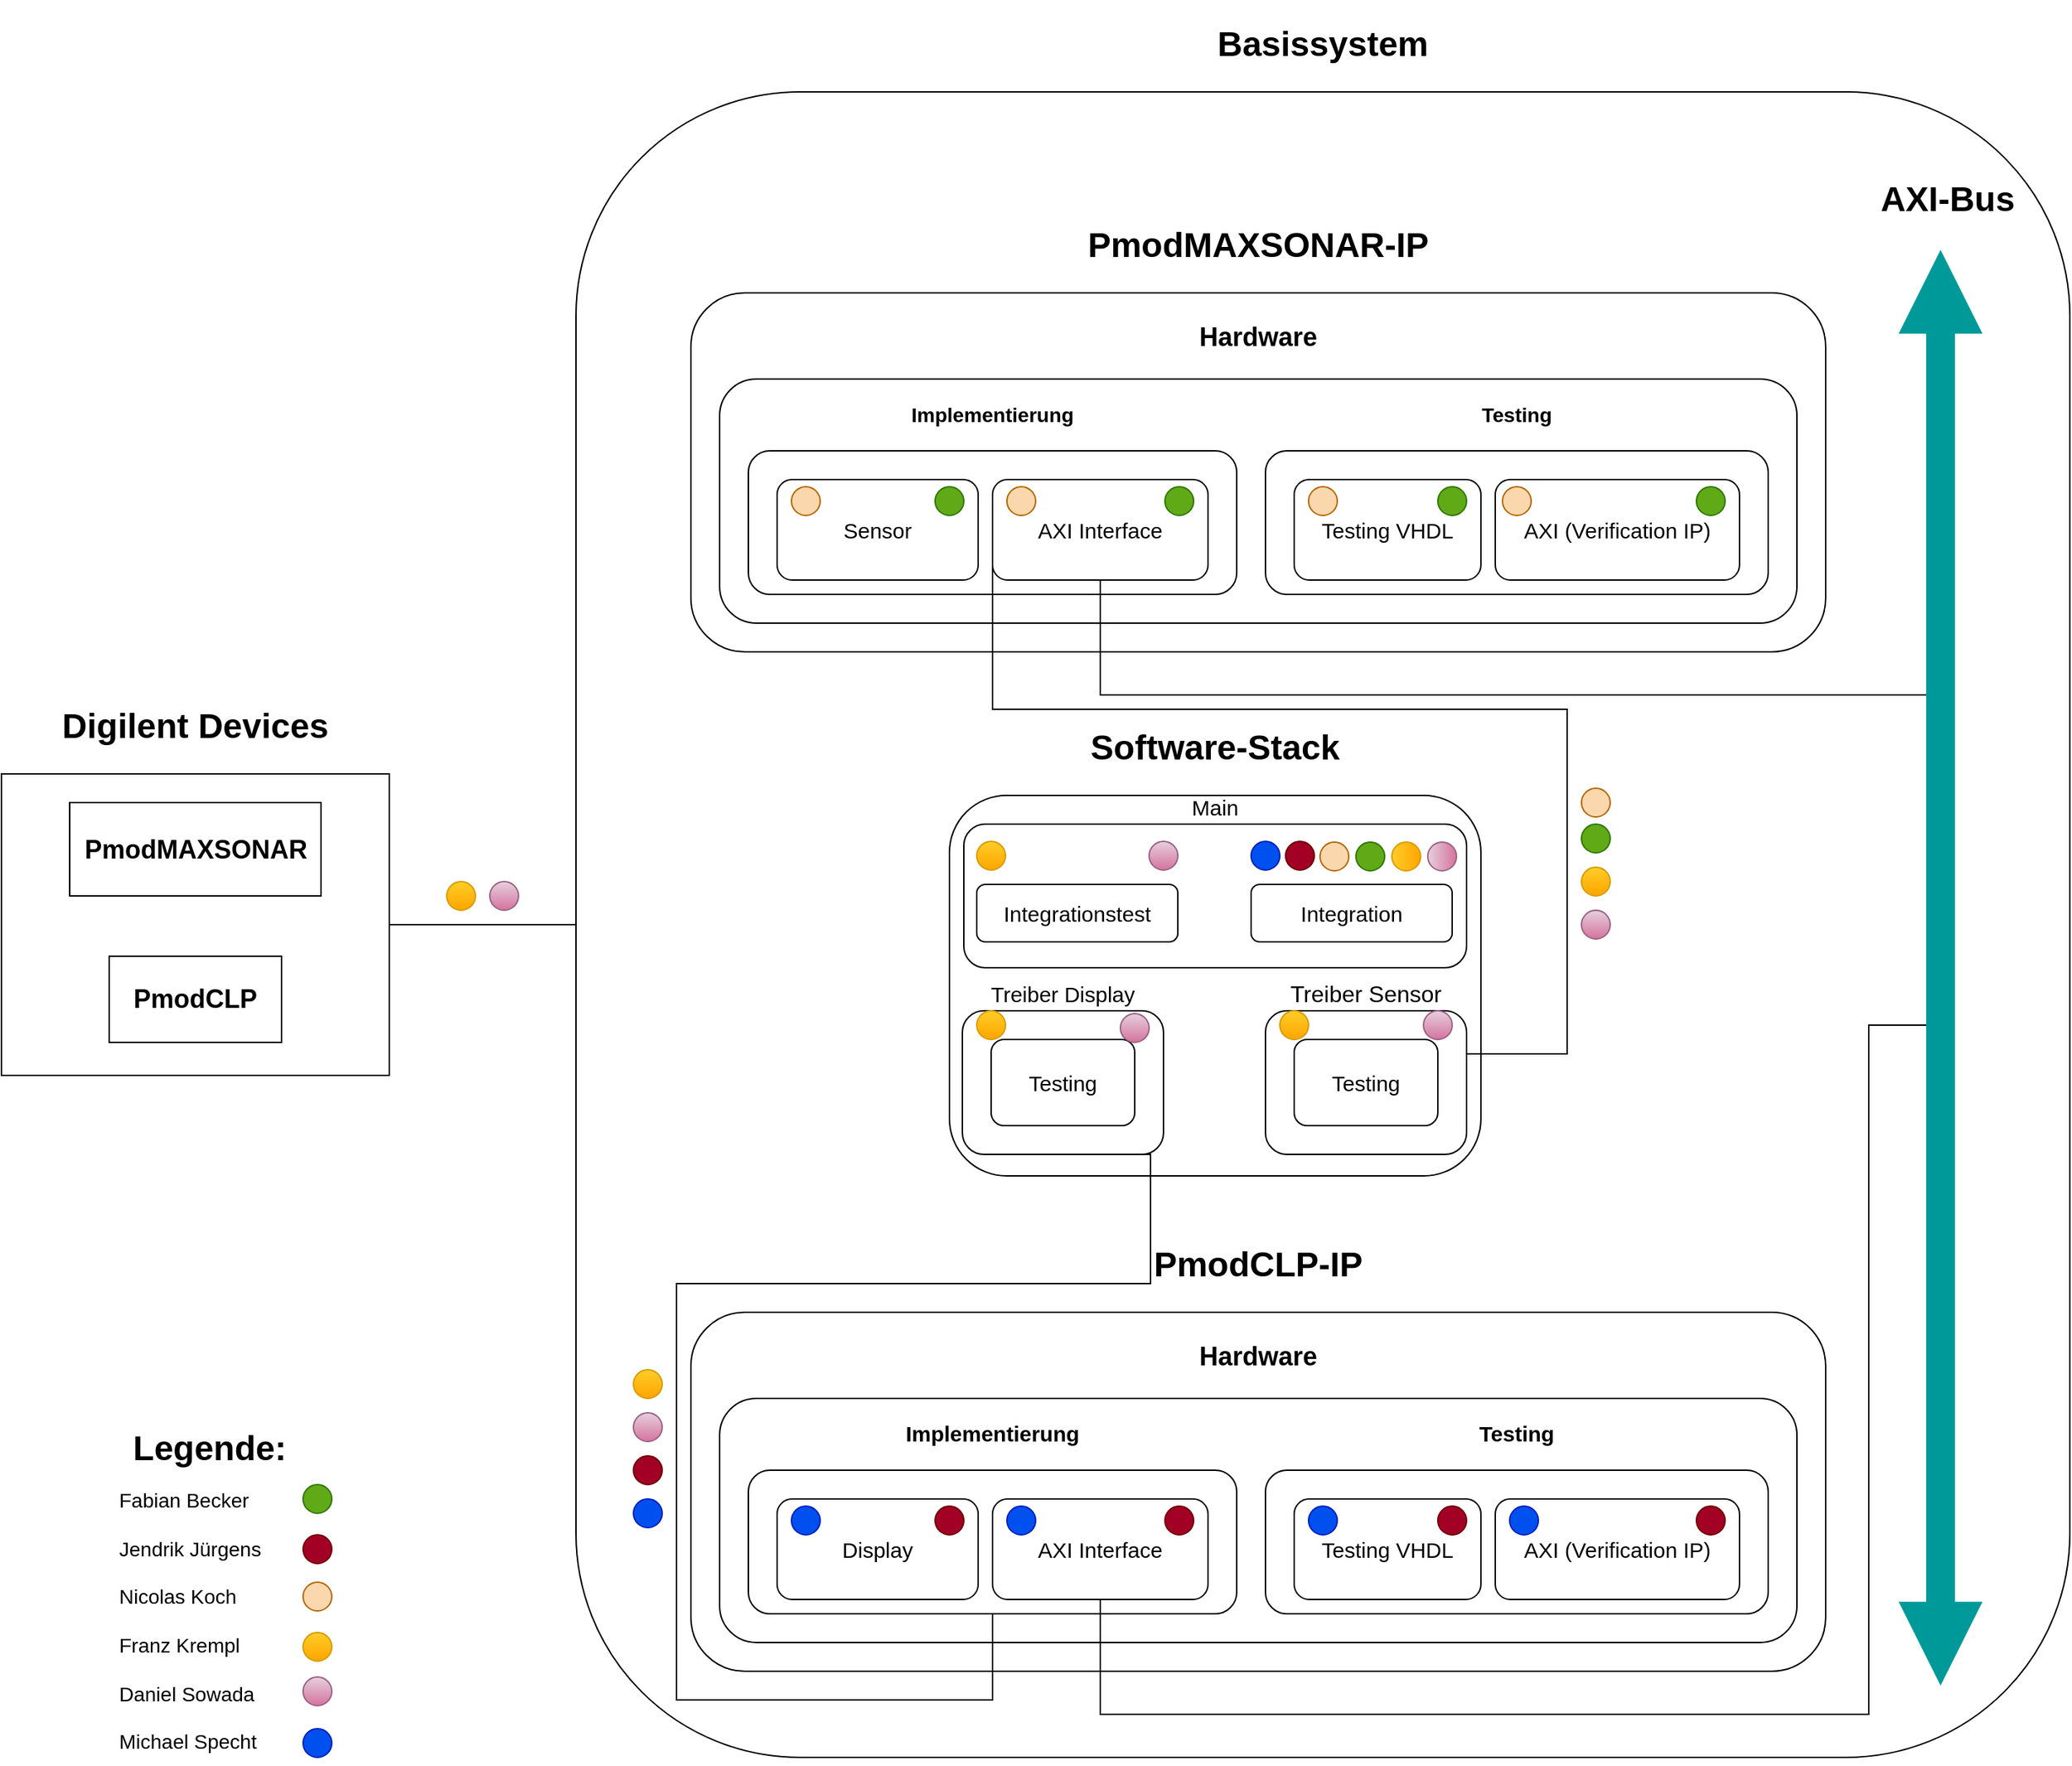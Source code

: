 <mxfile version="27.1.6">
  <diagram name="Page-1" id="QVtazDuoI5XSF_3A5XB0">
    <mxGraphModel dx="1367" dy="380" grid="1" gridSize="10" guides="1" tooltips="1" connect="1" arrows="1" fold="1" page="1" pageScale="1" pageWidth="827" pageHeight="1169" math="0" shadow="0">
      <root>
        <mxCell id="0" />
        <mxCell id="1" parent="0" />
        <mxCell id="eTAbc9eVDj0fqRuowEfN-1" value="&lt;h1&gt;Digilent Devices&lt;/h1&gt;" style="rounded=0;whiteSpace=wrap;html=1;labelPosition=center;verticalLabelPosition=top;align=center;verticalAlign=bottom;" vertex="1" parent="1">
          <mxGeometry x="-320" y="685" width="270" height="210" as="geometry" />
        </mxCell>
        <mxCell id="eTAbc9eVDj0fqRuowEfN-2" value="&lt;h1&gt;Basissystem&lt;/h1&gt;" style="rounded=1;whiteSpace=wrap;html=1;labelPosition=center;verticalLabelPosition=top;align=center;verticalAlign=bottom;" vertex="1" parent="1">
          <mxGeometry x="80" y="210" width="1040" height="1160" as="geometry" />
        </mxCell>
        <mxCell id="eTAbc9eVDj0fqRuowEfN-3" value="&lt;h1&gt;PmodCLP-IP&lt;/h1&gt;" style="rounded=1;whiteSpace=wrap;html=1;align=center;labelPosition=center;verticalLabelPosition=top;verticalAlign=bottom;" vertex="1" parent="1">
          <mxGeometry x="160" y="1060" width="790" height="250" as="geometry" />
        </mxCell>
        <mxCell id="eTAbc9eVDj0fqRuowEfN-4" value="&lt;h2&gt;Hardware&lt;/h2&gt;" style="rounded=1;whiteSpace=wrap;html=1;labelPosition=center;verticalLabelPosition=top;align=center;verticalAlign=bottom;" vertex="1" parent="1">
          <mxGeometry x="180" y="1120" width="750" height="170" as="geometry" />
        </mxCell>
        <mxCell id="eTAbc9eVDj0fqRuowEfN-5" value="&lt;h3&gt;&lt;font style=&quot;font-size: 15px;&quot;&gt;Implementierung&lt;/font&gt;&lt;/h3&gt;" style="rounded=1;whiteSpace=wrap;html=1;labelPosition=center;verticalLabelPosition=top;align=center;verticalAlign=bottom;" vertex="1" parent="1">
          <mxGeometry x="200" y="1170" width="340" height="100" as="geometry" />
        </mxCell>
        <mxCell id="eTAbc9eVDj0fqRuowEfN-6" value="&lt;h3&gt;&lt;font style=&quot;font-size: 15px;&quot;&gt;Testing&lt;/font&gt;&lt;/h3&gt;" style="rounded=1;whiteSpace=wrap;html=1;labelPosition=center;verticalLabelPosition=top;align=center;verticalAlign=bottom;" vertex="1" parent="1">
          <mxGeometry x="560" y="1170" width="350" height="100" as="geometry" />
        </mxCell>
        <mxCell id="eTAbc9eVDj0fqRuowEfN-7" value="&lt;font style=&quot;font-size: 15px;&quot;&gt;AXI (Verification IP)&lt;/font&gt;" style="rounded=1;whiteSpace=wrap;html=1;" vertex="1" parent="1">
          <mxGeometry x="720" y="1190" width="170" height="70" as="geometry" />
        </mxCell>
        <mxCell id="eTAbc9eVDj0fqRuowEfN-8" value="&lt;font style=&quot;font-size: 15px;&quot;&gt;Testing VHDL&lt;/font&gt;" style="rounded=1;whiteSpace=wrap;html=1;" vertex="1" parent="1">
          <mxGeometry x="580" y="1190" width="130" height="70" as="geometry" />
        </mxCell>
        <mxCell id="eTAbc9eVDj0fqRuowEfN-9" value="&lt;font style=&quot;font-size: 15px;&quot;&gt;Display&lt;/font&gt;" style="rounded=1;whiteSpace=wrap;html=1;" vertex="1" parent="1">
          <mxGeometry x="220" y="1190" width="140" height="70" as="geometry" />
        </mxCell>
        <mxCell id="eTAbc9eVDj0fqRuowEfN-10" style="edgeStyle=orthogonalEdgeStyle;rounded=0;orthogonalLoop=1;jettySize=auto;html=1;exitX=0.5;exitY=1;exitDx=0;exitDy=0;" edge="1" parent="1" source="eTAbc9eVDj0fqRuowEfN-11">
          <mxGeometry relative="1" as="geometry">
            <mxPoint x="1030" y="860" as="targetPoint" />
            <Array as="points">
              <mxPoint x="445" y="1340" />
              <mxPoint x="980" y="1340" />
              <mxPoint x="980" y="860" />
            </Array>
          </mxGeometry>
        </mxCell>
        <mxCell id="eTAbc9eVDj0fqRuowEfN-11" value="&lt;font style=&quot;font-size: 15px;&quot;&gt;AXI Interface&lt;/font&gt;" style="rounded=1;whiteSpace=wrap;html=1;" vertex="1" parent="1">
          <mxGeometry x="370" y="1190" width="150" height="70" as="geometry" />
        </mxCell>
        <mxCell id="eTAbc9eVDj0fqRuowEfN-12" value="&lt;h1&gt;PmodMAXSONAR-IP&lt;/h1&gt;" style="rounded=1;whiteSpace=wrap;html=1;align=center;labelPosition=center;verticalLabelPosition=top;verticalAlign=bottom;" vertex="1" parent="1">
          <mxGeometry x="160" y="350" width="790" height="250" as="geometry" />
        </mxCell>
        <mxCell id="eTAbc9eVDj0fqRuowEfN-13" value="&lt;h2&gt;Hardware&lt;/h2&gt;" style="rounded=1;whiteSpace=wrap;html=1;labelPosition=center;verticalLabelPosition=top;align=center;verticalAlign=bottom;" vertex="1" parent="1">
          <mxGeometry x="180" y="410" width="750" height="170" as="geometry" />
        </mxCell>
        <mxCell id="eTAbc9eVDj0fqRuowEfN-14" value="&lt;h3&gt;Implementierung&lt;/h3&gt;" style="rounded=1;whiteSpace=wrap;html=1;labelPosition=center;verticalLabelPosition=top;align=center;verticalAlign=bottom;" vertex="1" parent="1">
          <mxGeometry x="200" y="460" width="340" height="100" as="geometry" />
        </mxCell>
        <mxCell id="eTAbc9eVDj0fqRuowEfN-15" value="&lt;h3&gt;Testing&lt;/h3&gt;" style="rounded=1;whiteSpace=wrap;html=1;labelPosition=center;verticalLabelPosition=top;align=center;verticalAlign=bottom;" vertex="1" parent="1">
          <mxGeometry x="560" y="460" width="350" height="100" as="geometry" />
        </mxCell>
        <mxCell id="eTAbc9eVDj0fqRuowEfN-16" value="&lt;font style=&quot;font-size: 15px;&quot;&gt;AXI (Verification IP)&lt;/font&gt;" style="rounded=1;whiteSpace=wrap;html=1;" vertex="1" parent="1">
          <mxGeometry x="720" y="480" width="170" height="70" as="geometry" />
        </mxCell>
        <mxCell id="eTAbc9eVDj0fqRuowEfN-17" value="&lt;font style=&quot;font-size: 15px;&quot;&gt;Testing VHDL&lt;/font&gt;" style="rounded=1;whiteSpace=wrap;html=1;" vertex="1" parent="1">
          <mxGeometry x="580" y="480" width="130" height="70" as="geometry" />
        </mxCell>
        <mxCell id="eTAbc9eVDj0fqRuowEfN-18" value="&lt;font style=&quot;font-size: 15px;&quot;&gt;Sensor&lt;/font&gt;" style="rounded=1;whiteSpace=wrap;html=1;" vertex="1" parent="1">
          <mxGeometry x="220" y="480" width="140" height="70" as="geometry" />
        </mxCell>
        <mxCell id="eTAbc9eVDj0fqRuowEfN-19" style="edgeStyle=orthogonalEdgeStyle;rounded=0;orthogonalLoop=1;jettySize=auto;html=1;exitX=0.5;exitY=1;exitDx=0;exitDy=0;" edge="1" parent="1" source="eTAbc9eVDj0fqRuowEfN-20">
          <mxGeometry relative="1" as="geometry">
            <mxPoint x="1030" y="850" as="targetPoint" />
            <Array as="points">
              <mxPoint x="445" y="630" />
              <mxPoint x="1030" y="630" />
            </Array>
          </mxGeometry>
        </mxCell>
        <mxCell id="eTAbc9eVDj0fqRuowEfN-20" value="&lt;font style=&quot;font-size: 15px;&quot;&gt;AXI Interface&lt;/font&gt;" style="rounded=1;whiteSpace=wrap;html=1;" vertex="1" parent="1">
          <mxGeometry x="370" y="480" width="150" height="70" as="geometry" />
        </mxCell>
        <mxCell id="eTAbc9eVDj0fqRuowEfN-21" value="&lt;h1&gt;Software-Stack&lt;/h1&gt;" style="rounded=1;whiteSpace=wrap;html=1;labelPosition=center;verticalLabelPosition=top;align=center;verticalAlign=bottom;" vertex="1" parent="1">
          <mxGeometry x="340" y="700" width="370" height="265" as="geometry" />
        </mxCell>
        <mxCell id="eTAbc9eVDj0fqRuowEfN-22" style="edgeStyle=orthogonalEdgeStyle;rounded=0;orthogonalLoop=1;jettySize=auto;html=1;exitX=0;exitY=0.5;exitDx=0;exitDy=0;entryX=1;entryY=0.5;entryDx=0;entryDy=0;endArrow=none;startFill=0;" edge="1" parent="1" source="eTAbc9eVDj0fqRuowEfN-2" target="eTAbc9eVDj0fqRuowEfN-1">
          <mxGeometry relative="1" as="geometry" />
        </mxCell>
        <mxCell id="eTAbc9eVDj0fqRuowEfN-23" value="&lt;font style=&quot;font-size: 15px;&quot;&gt;Main&lt;/font&gt;" style="rounded=1;whiteSpace=wrap;html=1;labelPosition=center;verticalLabelPosition=top;align=center;verticalAlign=bottom;" vertex="1" parent="1">
          <mxGeometry x="350" y="720" width="350" height="100" as="geometry" />
        </mxCell>
        <mxCell id="eTAbc9eVDj0fqRuowEfN-24" style="edgeStyle=orthogonalEdgeStyle;rounded=0;orthogonalLoop=1;jettySize=auto;html=1;exitX=0.5;exitY=1;exitDx=0;exitDy=0;entryX=0.5;entryY=1;entryDx=0;entryDy=0;endArrow=none;startFill=0;" edge="1" parent="1" source="eTAbc9eVDj0fqRuowEfN-25" target="eTAbc9eVDj0fqRuowEfN-5">
          <mxGeometry relative="1" as="geometry">
            <Array as="points">
              <mxPoint x="480" y="950" />
              <mxPoint x="480" y="1040" />
              <mxPoint x="150" y="1040" />
              <mxPoint x="150" y="1330" />
              <mxPoint x="370" y="1330" />
            </Array>
          </mxGeometry>
        </mxCell>
        <mxCell id="eTAbc9eVDj0fqRuowEfN-25" value="&lt;font style=&quot;font-size: 15px;&quot;&gt;Treiber Display&lt;/font&gt;" style="rounded=1;whiteSpace=wrap;html=1;labelPosition=center;verticalLabelPosition=top;align=center;verticalAlign=bottom;" vertex="1" parent="1">
          <mxGeometry x="349" y="850" width="140" height="100" as="geometry" />
        </mxCell>
        <mxCell id="eTAbc9eVDj0fqRuowEfN-26" style="edgeStyle=orthogonalEdgeStyle;rounded=0;orthogonalLoop=1;jettySize=auto;html=1;exitX=1;exitY=0.5;exitDx=0;exitDy=0;entryX=0.5;entryY=1;entryDx=0;entryDy=0;endArrow=none;startFill=0;" edge="1" parent="1">
          <mxGeometry relative="1" as="geometry">
            <Array as="points">
              <mxPoint x="770" y="880" />
              <mxPoint x="770" y="640" />
              <mxPoint x="370" y="640" />
            </Array>
            <mxPoint x="700" y="880" as="sourcePoint" />
            <mxPoint x="370" y="540" as="targetPoint" />
          </mxGeometry>
        </mxCell>
        <mxCell id="eTAbc9eVDj0fqRuowEfN-27" value="&lt;font style=&quot;font-size: 16px;&quot;&gt;Treiber Sensor&lt;/font&gt;" style="rounded=1;whiteSpace=wrap;html=1;labelPosition=center;verticalLabelPosition=top;align=center;verticalAlign=bottom;" vertex="1" parent="1">
          <mxGeometry x="560" y="850" width="140" height="100" as="geometry" />
        </mxCell>
        <mxCell id="eTAbc9eVDj0fqRuowEfN-28" value="&lt;font style=&quot;font-size: 15px;&quot;&gt;Integrationstest&lt;/font&gt;" style="rounded=1;whiteSpace=wrap;html=1;" vertex="1" parent="1">
          <mxGeometry x="359" y="762" width="140" height="40" as="geometry" />
        </mxCell>
        <mxCell id="eTAbc9eVDj0fqRuowEfN-29" value="&lt;font style=&quot;font-size: 15px;&quot;&gt;Testing&lt;/font&gt;" style="rounded=1;whiteSpace=wrap;html=1;" vertex="1" parent="1">
          <mxGeometry x="369" y="870" width="100" height="60" as="geometry" />
        </mxCell>
        <mxCell id="eTAbc9eVDj0fqRuowEfN-30" value="&lt;font style=&quot;font-size: 15px;&quot;&gt;Testing&lt;/font&gt;" style="rounded=1;whiteSpace=wrap;html=1;" vertex="1" parent="1">
          <mxGeometry x="580" y="870" width="100" height="60" as="geometry" />
        </mxCell>
        <mxCell id="eTAbc9eVDj0fqRuowEfN-31" value="&lt;h2&gt;PmodMAXSONAR&lt;/h2&gt;" style="rounded=0;whiteSpace=wrap;html=1;" vertex="1" parent="1">
          <mxGeometry x="-272.5" y="705" width="175" height="65" as="geometry" />
        </mxCell>
        <mxCell id="eTAbc9eVDj0fqRuowEfN-32" value="&lt;h2&gt;PmodCLP&lt;/h2&gt;" style="rounded=0;whiteSpace=wrap;html=1;" vertex="1" parent="1">
          <mxGeometry x="-245" y="812" width="120" height="60" as="geometry" />
        </mxCell>
        <mxCell id="eTAbc9eVDj0fqRuowEfN-33" value="" style="endArrow=block;html=1;rounded=0;strokeWidth=20;strokeColor=#009999;startArrow=block;startFill=1;endFill=1;" edge="1" parent="1">
          <mxGeometry width="50" height="50" relative="1" as="geometry">
            <mxPoint x="1030" y="1320" as="sourcePoint" />
            <mxPoint x="1030" y="320" as="targetPoint" />
          </mxGeometry>
        </mxCell>
        <mxCell id="eTAbc9eVDj0fqRuowEfN-34" value="&lt;font style=&quot;font-size: 14px;&quot;&gt;Fabian Becker&lt;/font&gt;&lt;div&gt;&lt;font style=&quot;font-size: 14px;&quot;&gt;&lt;br&gt;&lt;/font&gt;&lt;/div&gt;&lt;div&gt;&lt;font style=&quot;font-size: 14px;&quot;&gt;Jendrik Jürgens&lt;/font&gt;&lt;/div&gt;&lt;div&gt;&lt;font style=&quot;font-size: 14px;&quot;&gt;&lt;br&gt;&lt;/font&gt;&lt;/div&gt;&lt;div&gt;&lt;font style=&quot;font-size: 14px;&quot;&gt;Nicolas Koch&lt;/font&gt;&lt;/div&gt;&lt;div&gt;&lt;font style=&quot;font-size: 14px;&quot;&gt;&lt;br&gt;&lt;/font&gt;&lt;/div&gt;&lt;div&gt;&lt;font style=&quot;font-size: 14px;&quot;&gt;Franz Krempl&lt;/font&gt;&lt;/div&gt;&lt;div&gt;&lt;font style=&quot;font-size: 14px;&quot;&gt;&lt;br&gt;&lt;/font&gt;&lt;/div&gt;&lt;div&gt;&lt;font style=&quot;font-size: 14px;&quot;&gt;Daniel Sowada&lt;/font&gt;&lt;/div&gt;&lt;div&gt;&lt;font style=&quot;font-size: 14px;&quot;&gt;&lt;br&gt;&lt;/font&gt;&lt;/div&gt;&lt;div&gt;&lt;font style=&quot;font-size: 14px;&quot;&gt;Michael Specht&lt;/font&gt;&lt;/div&gt;" style="text;html=1;align=left;verticalAlign=middle;resizable=0;points=[];autosize=1;strokeColor=none;fillColor=none;" vertex="1" parent="1">
          <mxGeometry x="-240" y="1175" width="120" height="200" as="geometry" />
        </mxCell>
        <mxCell id="eTAbc9eVDj0fqRuowEfN-35" value="" style="ellipse;whiteSpace=wrap;html=1;aspect=fixed;fillColor=#fad7ac;strokeColor=#b46504;" vertex="1" parent="1">
          <mxGeometry x="-110" y="1248" width="20" height="20" as="geometry" />
        </mxCell>
        <mxCell id="eTAbc9eVDj0fqRuowEfN-36" value="" style="ellipse;whiteSpace=wrap;html=1;aspect=fixed;fillColor=#ffcd28;strokeColor=#d79b00;gradientColor=#ffa500;" vertex="1" parent="1">
          <mxGeometry x="-110" y="1283" width="20" height="20" as="geometry" />
        </mxCell>
        <mxCell id="eTAbc9eVDj0fqRuowEfN-37" value="" style="ellipse;whiteSpace=wrap;html=1;aspect=fixed;fillColor=#e6d0de;gradientColor=#d5739d;strokeColor=#996185;" vertex="1" parent="1">
          <mxGeometry x="-110" y="1314" width="20" height="20" as="geometry" />
        </mxCell>
        <mxCell id="eTAbc9eVDj0fqRuowEfN-38" value="" style="ellipse;whiteSpace=wrap;html=1;aspect=fixed;fillColor=#a20025;fontColor=#ffffff;strokeColor=#6F0000;" vertex="1" parent="1">
          <mxGeometry x="-110" y="1215" width="20" height="20" as="geometry" />
        </mxCell>
        <mxCell id="eTAbc9eVDj0fqRuowEfN-39" value="" style="ellipse;whiteSpace=wrap;html=1;aspect=fixed;fillColor=#60a917;fontColor=#ffffff;strokeColor=#2D7600;" vertex="1" parent="1">
          <mxGeometry x="-110" y="1180" width="20" height="20" as="geometry" />
        </mxCell>
        <mxCell id="eTAbc9eVDj0fqRuowEfN-40" value="" style="ellipse;whiteSpace=wrap;html=1;aspect=fixed;fillColor=#0050ef;fontColor=#ffffff;strokeColor=#001DBC;" vertex="1" parent="1">
          <mxGeometry x="-110" y="1350" width="20" height="20" as="geometry" />
        </mxCell>
        <mxCell id="eTAbc9eVDj0fqRuowEfN-41" value="&lt;h1&gt;AXI-Bus&lt;/h1&gt;" style="text;html=1;align=center;verticalAlign=middle;whiteSpace=wrap;rounded=0;" vertex="1" parent="1">
          <mxGeometry x="980" y="270" width="110" height="30" as="geometry" />
        </mxCell>
        <mxCell id="eTAbc9eVDj0fqRuowEfN-42" value="" style="ellipse;whiteSpace=wrap;html=1;aspect=fixed;fillColor=#60a917;fontColor=#ffffff;strokeColor=#2D7600;" vertex="1" parent="1">
          <mxGeometry x="780" y="720" width="20" height="20" as="geometry" />
        </mxCell>
        <mxCell id="eTAbc9eVDj0fqRuowEfN-43" value="" style="ellipse;whiteSpace=wrap;html=1;aspect=fixed;fillColor=#60a917;fontColor=#ffffff;strokeColor=#2D7600;" vertex="1" parent="1">
          <mxGeometry x="860" y="485" width="20" height="20" as="geometry" />
        </mxCell>
        <mxCell id="eTAbc9eVDj0fqRuowEfN-44" value="" style="ellipse;whiteSpace=wrap;html=1;aspect=fixed;fillColor=#60a917;fontColor=#ffffff;strokeColor=#2D7600;" vertex="1" parent="1">
          <mxGeometry x="680" y="485" width="20" height="20" as="geometry" />
        </mxCell>
        <mxCell id="eTAbc9eVDj0fqRuowEfN-45" value="" style="ellipse;whiteSpace=wrap;html=1;aspect=fixed;fillColor=#60a917;fontColor=#ffffff;strokeColor=#2D7600;" vertex="1" parent="1">
          <mxGeometry x="490" y="485" width="20" height="20" as="geometry" />
        </mxCell>
        <mxCell id="eTAbc9eVDj0fqRuowEfN-46" value="" style="ellipse;whiteSpace=wrap;html=1;aspect=fixed;fillColor=#60a917;fontColor=#ffffff;strokeColor=#2D7600;" vertex="1" parent="1">
          <mxGeometry x="330" y="485" width="20" height="20" as="geometry" />
        </mxCell>
        <mxCell id="eTAbc9eVDj0fqRuowEfN-47" value="" style="ellipse;whiteSpace=wrap;html=1;aspect=fixed;fillColor=#a20025;fontColor=#ffffff;strokeColor=#6F0000;" vertex="1" parent="1">
          <mxGeometry x="120" y="1160" width="20" height="20" as="geometry" />
        </mxCell>
        <mxCell id="eTAbc9eVDj0fqRuowEfN-48" value="" style="ellipse;whiteSpace=wrap;html=1;aspect=fixed;fillColor=#a20025;fontColor=#ffffff;strokeColor=#6F0000;" vertex="1" parent="1">
          <mxGeometry x="860" y="1195" width="20" height="20" as="geometry" />
        </mxCell>
        <mxCell id="eTAbc9eVDj0fqRuowEfN-49" value="" style="ellipse;whiteSpace=wrap;html=1;aspect=fixed;fillColor=#a20025;fontColor=#ffffff;strokeColor=#6F0000;" vertex="1" parent="1">
          <mxGeometry x="680" y="1195" width="20" height="20" as="geometry" />
        </mxCell>
        <mxCell id="eTAbc9eVDj0fqRuowEfN-50" value="" style="ellipse;whiteSpace=wrap;html=1;aspect=fixed;fillColor=#a20025;fontColor=#ffffff;strokeColor=#6F0000;" vertex="1" parent="1">
          <mxGeometry x="490" y="1195" width="20" height="20" as="geometry" />
        </mxCell>
        <mxCell id="eTAbc9eVDj0fqRuowEfN-51" value="" style="ellipse;whiteSpace=wrap;html=1;aspect=fixed;fillColor=#a20025;fontColor=#ffffff;strokeColor=#6F0000;" vertex="1" parent="1">
          <mxGeometry x="330" y="1195" width="20" height="20" as="geometry" />
        </mxCell>
        <mxCell id="eTAbc9eVDj0fqRuowEfN-52" value="" style="ellipse;whiteSpace=wrap;html=1;aspect=fixed;fillColor=#fad7ac;strokeColor=#b46504;" vertex="1" parent="1">
          <mxGeometry x="780" y="695" width="20" height="20" as="geometry" />
        </mxCell>
        <mxCell id="eTAbc9eVDj0fqRuowEfN-53" value="" style="ellipse;whiteSpace=wrap;html=1;aspect=fixed;fillColor=#fad7ac;strokeColor=#b46504;" vertex="1" parent="1">
          <mxGeometry x="725" y="485" width="20" height="20" as="geometry" />
        </mxCell>
        <mxCell id="eTAbc9eVDj0fqRuowEfN-54" value="" style="ellipse;whiteSpace=wrap;html=1;aspect=fixed;fillColor=#fad7ac;strokeColor=#b46504;" vertex="1" parent="1">
          <mxGeometry x="590" y="485" width="20" height="20" as="geometry" />
        </mxCell>
        <mxCell id="eTAbc9eVDj0fqRuowEfN-55" value="" style="ellipse;whiteSpace=wrap;html=1;aspect=fixed;fillColor=#fad7ac;strokeColor=#b46504;" vertex="1" parent="1">
          <mxGeometry x="380" y="485" width="20" height="20" as="geometry" />
        </mxCell>
        <mxCell id="eTAbc9eVDj0fqRuowEfN-56" value="" style="ellipse;whiteSpace=wrap;html=1;aspect=fixed;fillColor=#fad7ac;strokeColor=#b46504;" vertex="1" parent="1">
          <mxGeometry x="230" y="485" width="20" height="20" as="geometry" />
        </mxCell>
        <mxCell id="eTAbc9eVDj0fqRuowEfN-57" value="" style="ellipse;whiteSpace=wrap;html=1;aspect=fixed;fillColor=#e6d0de;gradientColor=#d5739d;strokeColor=#996185;" vertex="1" parent="1">
          <mxGeometry x="120" y="1130" width="20" height="20" as="geometry" />
        </mxCell>
        <mxCell id="eTAbc9eVDj0fqRuowEfN-58" value="" style="ellipse;whiteSpace=wrap;html=1;aspect=fixed;fillColor=#e6d0de;gradientColor=#d5739d;strokeColor=#996185;" vertex="1" parent="1">
          <mxGeometry x="780" y="780" width="20" height="20" as="geometry" />
        </mxCell>
        <mxCell id="eTAbc9eVDj0fqRuowEfN-59" value="" style="ellipse;whiteSpace=wrap;html=1;aspect=fixed;fillColor=#e6d0de;gradientColor=#d5739d;strokeColor=#996185;" vertex="1" parent="1">
          <mxGeometry x="479" y="732" width="20" height="20" as="geometry" />
        </mxCell>
        <mxCell id="eTAbc9eVDj0fqRuowEfN-60" value="" style="ellipse;whiteSpace=wrap;html=1;aspect=fixed;fillColor=#e6d0de;gradientColor=#d5739d;strokeColor=#996185;" vertex="1" parent="1">
          <mxGeometry x="670" y="850" width="20" height="20" as="geometry" />
        </mxCell>
        <mxCell id="eTAbc9eVDj0fqRuowEfN-61" value="" style="ellipse;whiteSpace=wrap;html=1;aspect=fixed;fillColor=#e6d0de;gradientColor=#d5739d;strokeColor=#996185;" vertex="1" parent="1">
          <mxGeometry x="459" y="852" width="20" height="20" as="geometry" />
        </mxCell>
        <mxCell id="eTAbc9eVDj0fqRuowEfN-62" value="" style="ellipse;whiteSpace=wrap;html=1;aspect=fixed;fillColor=#ffcd28;strokeColor=#d79b00;gradientColor=#ffa500;" vertex="1" parent="1">
          <mxGeometry x="780" y="750" width="20" height="20" as="geometry" />
        </mxCell>
        <mxCell id="eTAbc9eVDj0fqRuowEfN-63" value="" style="ellipse;whiteSpace=wrap;html=1;aspect=fixed;fillColor=#ffcd28;strokeColor=#d79b00;gradientColor=#ffa500;" vertex="1" parent="1">
          <mxGeometry x="120" y="1100" width="20" height="20" as="geometry" />
        </mxCell>
        <mxCell id="eTAbc9eVDj0fqRuowEfN-64" value="" style="ellipse;whiteSpace=wrap;html=1;aspect=fixed;fillColor=#ffcd28;strokeColor=#d79b00;gradientColor=#ffa500;" vertex="1" parent="1">
          <mxGeometry x="359" y="732" width="20" height="20" as="geometry" />
        </mxCell>
        <mxCell id="eTAbc9eVDj0fqRuowEfN-65" value="" style="ellipse;whiteSpace=wrap;html=1;aspect=fixed;fillColor=#ffcd28;strokeColor=#d79b00;gradientColor=#ffa500;" vertex="1" parent="1">
          <mxGeometry x="570" y="850" width="20" height="20" as="geometry" />
        </mxCell>
        <mxCell id="eTAbc9eVDj0fqRuowEfN-66" value="" style="ellipse;whiteSpace=wrap;html=1;aspect=fixed;fillColor=#ffcd28;strokeColor=#d79b00;gradientColor=#ffa500;" vertex="1" parent="1">
          <mxGeometry x="359" y="850" width="20" height="20" as="geometry" />
        </mxCell>
        <mxCell id="eTAbc9eVDj0fqRuowEfN-67" value="" style="ellipse;whiteSpace=wrap;html=1;aspect=fixed;fillColor=#0050ef;fontColor=#ffffff;strokeColor=#001DBC;" vertex="1" parent="1">
          <mxGeometry x="120" y="1190" width="20" height="20" as="geometry" />
        </mxCell>
        <mxCell id="eTAbc9eVDj0fqRuowEfN-68" value="" style="ellipse;whiteSpace=wrap;html=1;aspect=fixed;fillColor=#0050ef;fontColor=#ffffff;strokeColor=#001DBC;" vertex="1" parent="1">
          <mxGeometry x="730" y="1195" width="20" height="20" as="geometry" />
        </mxCell>
        <mxCell id="eTAbc9eVDj0fqRuowEfN-69" value="" style="ellipse;whiteSpace=wrap;html=1;aspect=fixed;fillColor=#0050ef;fontColor=#ffffff;strokeColor=#001DBC;" vertex="1" parent="1">
          <mxGeometry x="590" y="1195" width="20" height="20" as="geometry" />
        </mxCell>
        <mxCell id="eTAbc9eVDj0fqRuowEfN-70" value="" style="ellipse;whiteSpace=wrap;html=1;aspect=fixed;fillColor=#0050ef;fontColor=#ffffff;strokeColor=#001DBC;" vertex="1" parent="1">
          <mxGeometry x="380" y="1195" width="20" height="20" as="geometry" />
        </mxCell>
        <mxCell id="eTAbc9eVDj0fqRuowEfN-71" value="" style="ellipse;whiteSpace=wrap;html=1;aspect=fixed;fillColor=#0050ef;fontColor=#ffffff;strokeColor=#001DBC;" vertex="1" parent="1">
          <mxGeometry x="230" y="1195" width="20" height="20" as="geometry" />
        </mxCell>
        <mxCell id="eTAbc9eVDj0fqRuowEfN-72" value="&lt;h1&gt;Legende:&lt;/h1&gt;" style="text;html=1;align=center;verticalAlign=middle;whiteSpace=wrap;rounded=0;" vertex="1" parent="1">
          <mxGeometry x="-240" y="1140" width="130" height="30" as="geometry" />
        </mxCell>
        <mxCell id="eTAbc9eVDj0fqRuowEfN-73" value="" style="ellipse;whiteSpace=wrap;html=1;aspect=fixed;fillColor=#ffcd28;strokeColor=#d79b00;gradientColor=#ffa500;" vertex="1" parent="1">
          <mxGeometry x="-10" y="760" width="20" height="20" as="geometry" />
        </mxCell>
        <mxCell id="eTAbc9eVDj0fqRuowEfN-74" value="" style="ellipse;whiteSpace=wrap;html=1;aspect=fixed;fillColor=#e6d0de;gradientColor=#d5739d;strokeColor=#996185;" vertex="1" parent="1">
          <mxGeometry x="20" y="760" width="20" height="20" as="geometry" />
        </mxCell>
        <mxCell id="eTAbc9eVDj0fqRuowEfN-75" value="&lt;font style=&quot;font-size: 15px;&quot;&gt;Integration&lt;/font&gt;" style="rounded=1;whiteSpace=wrap;html=1;" vertex="1" parent="1">
          <mxGeometry x="550" y="762" width="140" height="40" as="geometry" />
        </mxCell>
        <mxCell id="eTAbc9eVDj0fqRuowEfN-93" value="" style="group" vertex="1" connectable="0" parent="1">
          <mxGeometry x="550" y="732" width="152.5" height="20" as="geometry" />
        </mxCell>
        <mxCell id="eTAbc9eVDj0fqRuowEfN-84" value="" style="group;rotation=-90;" vertex="1" connectable="0" parent="eTAbc9eVDj0fqRuowEfN-93">
          <mxGeometry x="90" y="-42.5" width="20" height="105" as="geometry" />
        </mxCell>
        <mxCell id="eTAbc9eVDj0fqRuowEfN-80" value="" style="ellipse;whiteSpace=wrap;html=1;aspect=fixed;fillColor=#60a917;fontColor=#ffffff;strokeColor=#2D7600;rotation=-90;" vertex="1" parent="eTAbc9eVDj0fqRuowEfN-84">
          <mxGeometry x="-17" y="43" width="20" height="20" as="geometry" />
        </mxCell>
        <mxCell id="eTAbc9eVDj0fqRuowEfN-81" value="" style="ellipse;whiteSpace=wrap;html=1;aspect=fixed;fillColor=#fad7ac;strokeColor=#b46504;rotation=-90;" vertex="1" parent="eTAbc9eVDj0fqRuowEfN-84">
          <mxGeometry x="-42" y="43" width="20" height="20" as="geometry" />
        </mxCell>
        <mxCell id="eTAbc9eVDj0fqRuowEfN-82" value="" style="ellipse;whiteSpace=wrap;html=1;aspect=fixed;fillColor=#e6d0de;gradientColor=#d5739d;strokeColor=#996185;rotation=-90;" vertex="1" parent="eTAbc9eVDj0fqRuowEfN-84">
          <mxGeometry x="33" y="43" width="20" height="20" as="geometry" />
        </mxCell>
        <mxCell id="eTAbc9eVDj0fqRuowEfN-83" value="" style="ellipse;whiteSpace=wrap;html=1;aspect=fixed;fillColor=#ffcd28;strokeColor=#d79b00;gradientColor=#ffa500;rotation=-90;" vertex="1" parent="eTAbc9eVDj0fqRuowEfN-84">
          <mxGeometry x="8" y="43" width="20" height="20" as="geometry" />
        </mxCell>
        <mxCell id="eTAbc9eVDj0fqRuowEfN-90" value="" style="ellipse;whiteSpace=wrap;html=1;aspect=fixed;fillColor=#a20025;fontColor=#ffffff;strokeColor=#6F0000;" vertex="1" parent="eTAbc9eVDj0fqRuowEfN-93">
          <mxGeometry x="24" width="20" height="20" as="geometry" />
        </mxCell>
        <mxCell id="eTAbc9eVDj0fqRuowEfN-91" value="" style="ellipse;whiteSpace=wrap;html=1;aspect=fixed;fillColor=#0050ef;fontColor=#ffffff;strokeColor=#001DBC;" vertex="1" parent="eTAbc9eVDj0fqRuowEfN-93">
          <mxGeometry width="20" height="20" as="geometry" />
        </mxCell>
      </root>
    </mxGraphModel>
  </diagram>
</mxfile>
